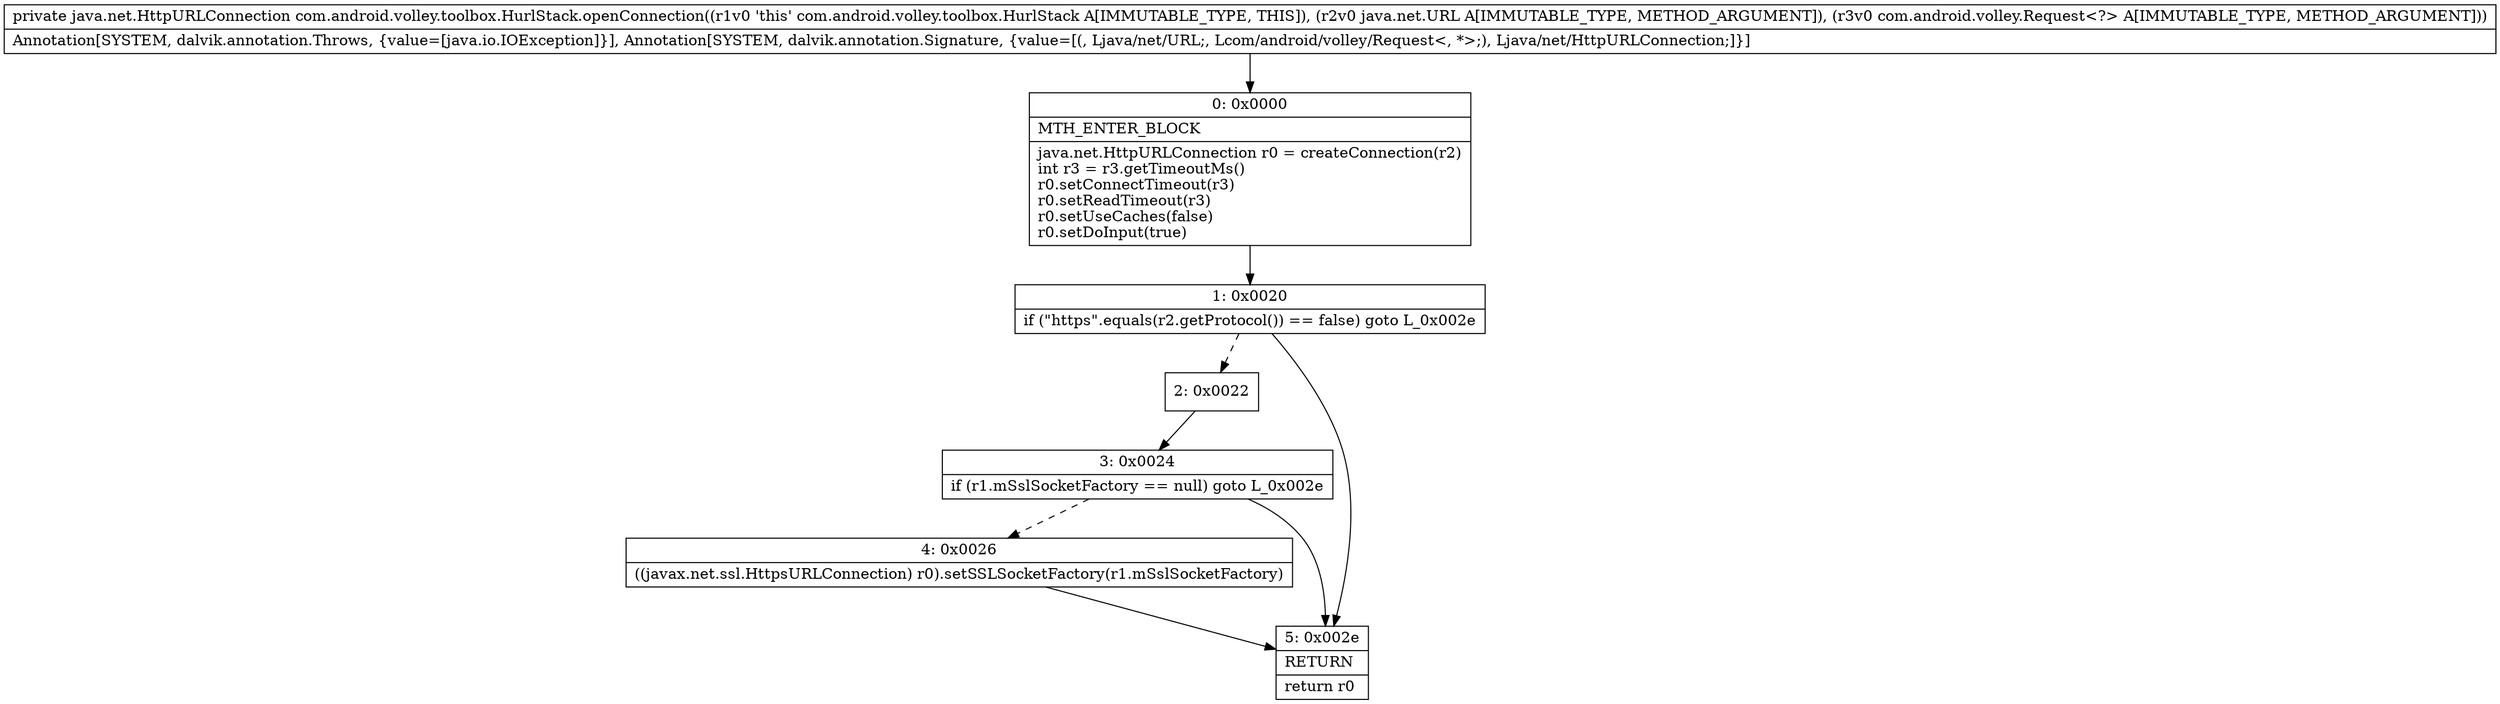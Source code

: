 digraph "CFG forcom.android.volley.toolbox.HurlStack.openConnection(Ljava\/net\/URL;Lcom\/android\/volley\/Request;)Ljava\/net\/HttpURLConnection;" {
Node_0 [shape=record,label="{0\:\ 0x0000|MTH_ENTER_BLOCK\l|java.net.HttpURLConnection r0 = createConnection(r2)\lint r3 = r3.getTimeoutMs()\lr0.setConnectTimeout(r3)\lr0.setReadTimeout(r3)\lr0.setUseCaches(false)\lr0.setDoInput(true)\l}"];
Node_1 [shape=record,label="{1\:\ 0x0020|if (\"https\".equals(r2.getProtocol()) == false) goto L_0x002e\l}"];
Node_2 [shape=record,label="{2\:\ 0x0022}"];
Node_3 [shape=record,label="{3\:\ 0x0024|if (r1.mSslSocketFactory == null) goto L_0x002e\l}"];
Node_4 [shape=record,label="{4\:\ 0x0026|((javax.net.ssl.HttpsURLConnection) r0).setSSLSocketFactory(r1.mSslSocketFactory)\l}"];
Node_5 [shape=record,label="{5\:\ 0x002e|RETURN\l|return r0\l}"];
MethodNode[shape=record,label="{private java.net.HttpURLConnection com.android.volley.toolbox.HurlStack.openConnection((r1v0 'this' com.android.volley.toolbox.HurlStack A[IMMUTABLE_TYPE, THIS]), (r2v0 java.net.URL A[IMMUTABLE_TYPE, METHOD_ARGUMENT]), (r3v0 com.android.volley.Request\<?\> A[IMMUTABLE_TYPE, METHOD_ARGUMENT]))  | Annotation[SYSTEM, dalvik.annotation.Throws, \{value=[java.io.IOException]\}], Annotation[SYSTEM, dalvik.annotation.Signature, \{value=[(, Ljava\/net\/URL;, Lcom\/android\/volley\/Request\<, *\>;), Ljava\/net\/HttpURLConnection;]\}]\l}"];
MethodNode -> Node_0;
Node_0 -> Node_1;
Node_1 -> Node_2[style=dashed];
Node_1 -> Node_5;
Node_2 -> Node_3;
Node_3 -> Node_4[style=dashed];
Node_3 -> Node_5;
Node_4 -> Node_5;
}

